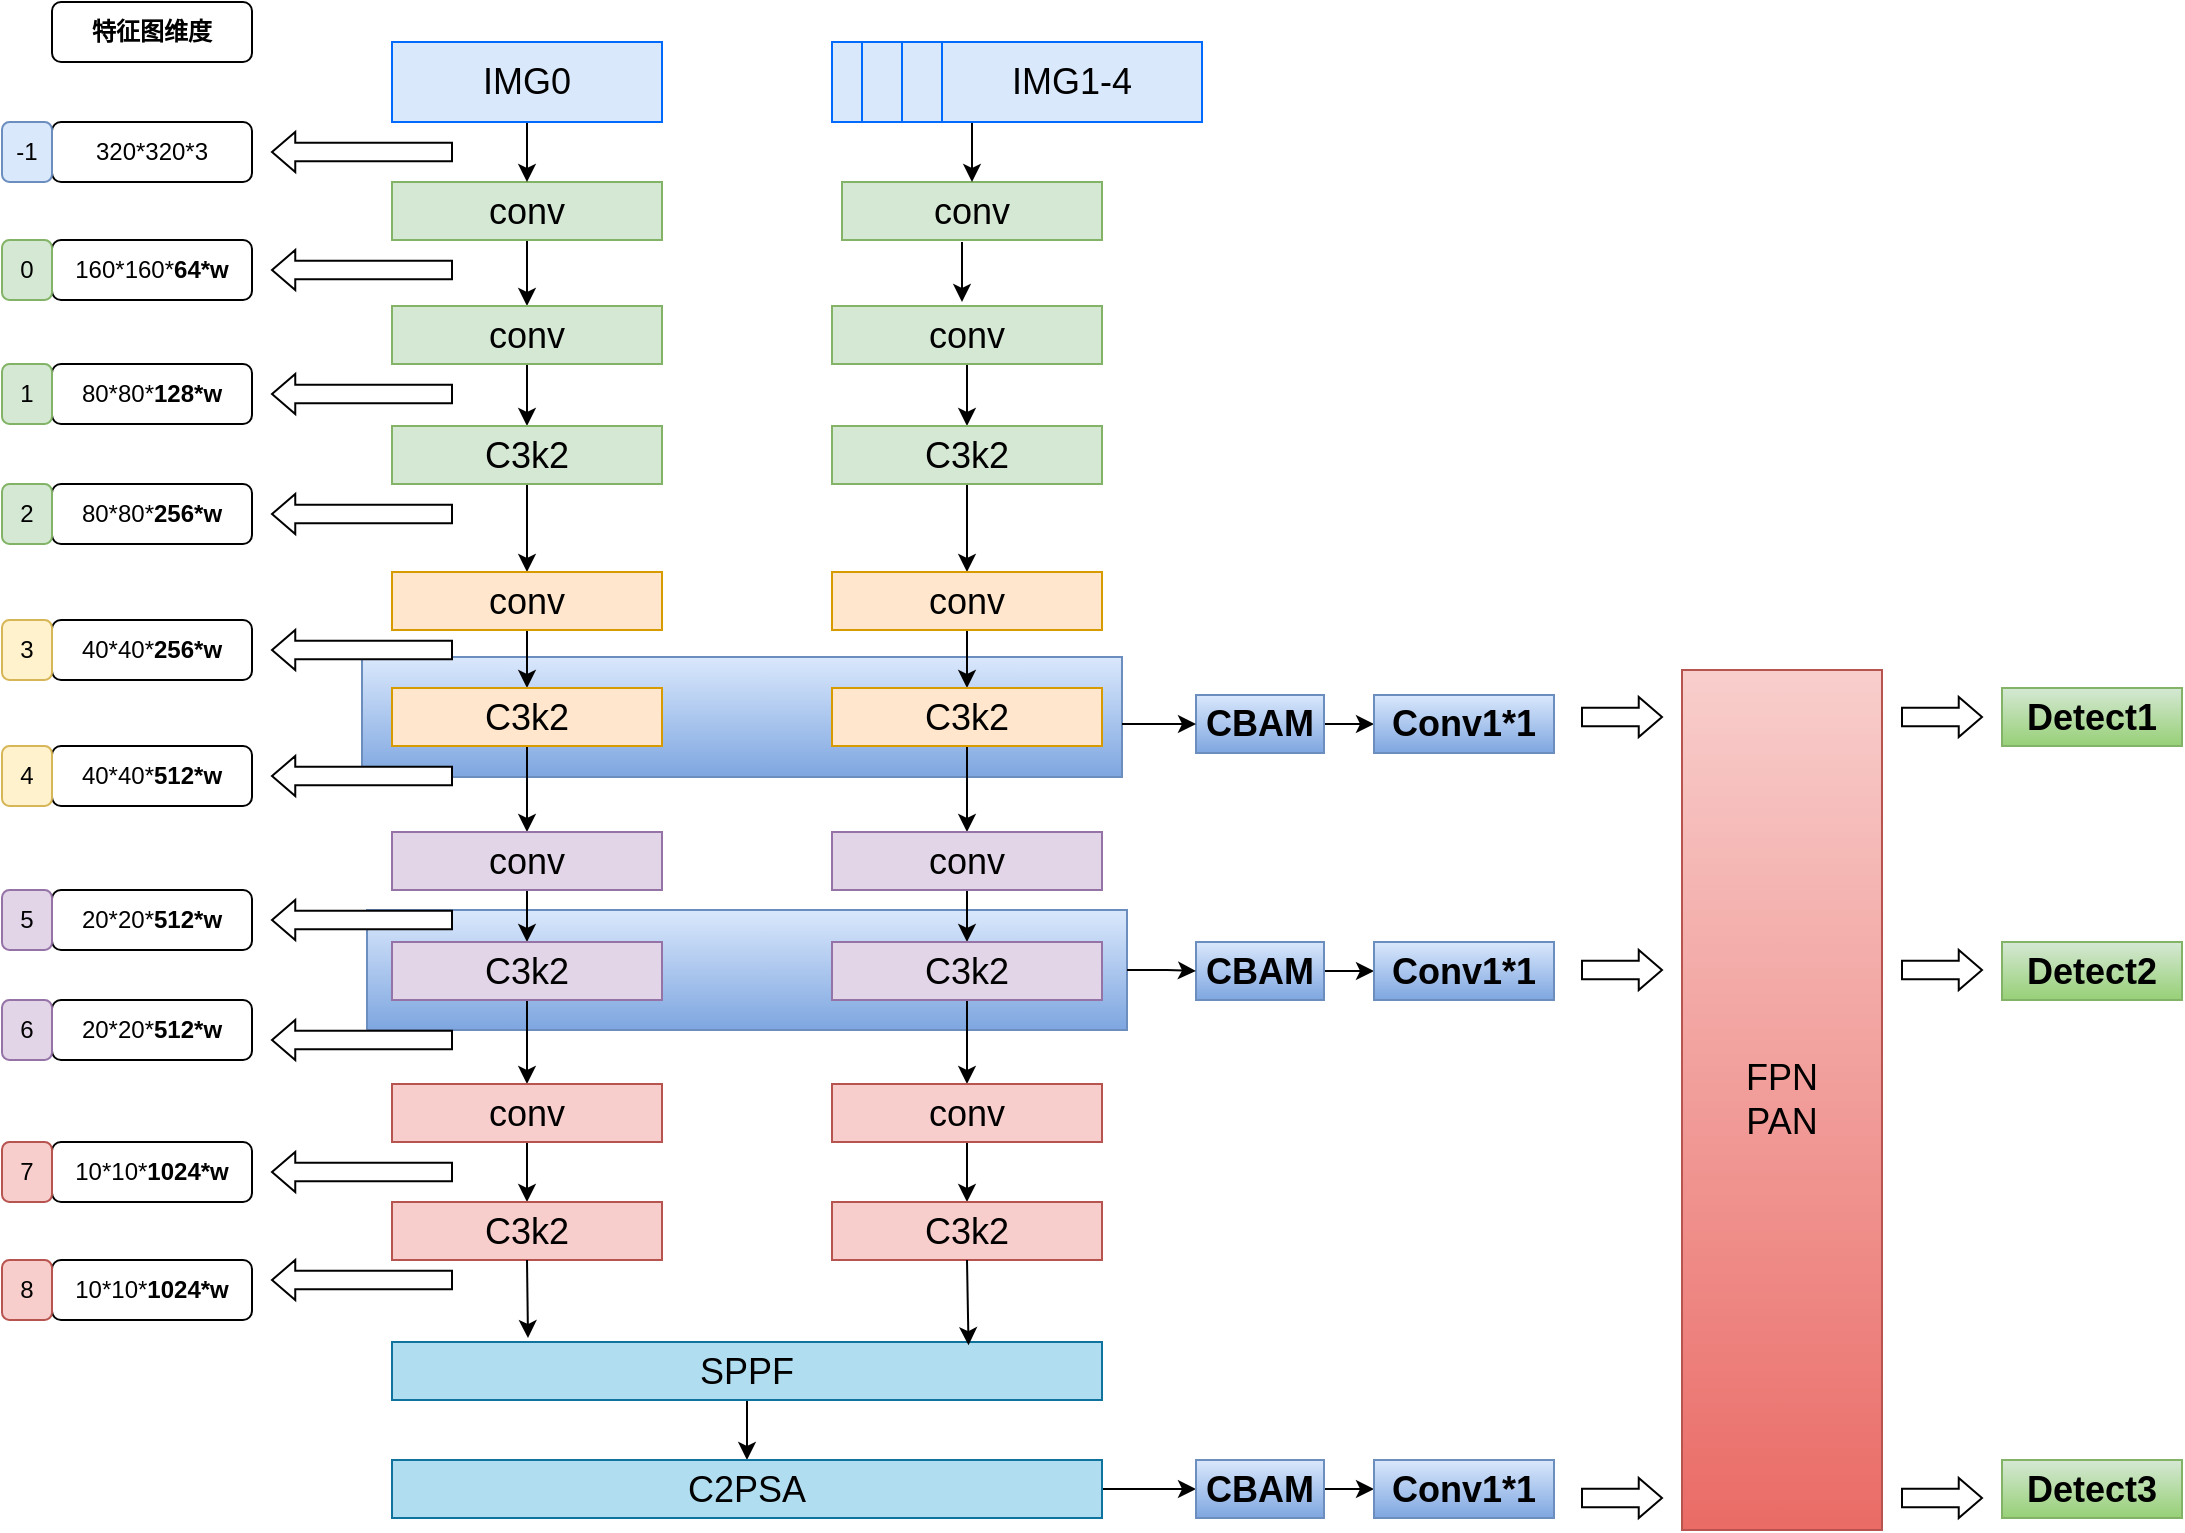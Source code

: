 <mxfile version="25.0.1">
  <diagram name="第 1 页" id="co1sVjLvaVFlTayvYkxK">
    <mxGraphModel dx="2078" dy="776" grid="1" gridSize="10" guides="1" tooltips="1" connect="1" arrows="1" fold="1" page="1" pageScale="1" pageWidth="827" pageHeight="1169" math="0" shadow="0">
      <root>
        <mxCell id="0" />
        <mxCell id="1" parent="0" />
        <mxCell id="cof17oEfHbWbzMbUf5Hx-171" value="" style="rounded=0;whiteSpace=wrap;html=1;fillColor=#dae8fc;strokeColor=#6c8ebf;gradientColor=#7ea6e0;" vertex="1" parent="1">
          <mxGeometry x="-537.5" y="474" width="380" height="60" as="geometry" />
        </mxCell>
        <mxCell id="cof17oEfHbWbzMbUf5Hx-169" value="" style="rounded=0;whiteSpace=wrap;html=1;fillColor=#dae8fc;strokeColor=#6c8ebf;gradientColor=#7ea6e0;" vertex="1" parent="1">
          <mxGeometry x="-540" y="347.5" width="380" height="60" as="geometry" />
        </mxCell>
        <mxCell id="iYeGkho-jEU4NErbivQ8-54" style="edgeStyle=orthogonalEdgeStyle;rounded=0;orthogonalLoop=1;jettySize=auto;html=1;exitX=0.5;exitY=1;exitDx=0;exitDy=0;" parent="1" source="iYeGkho-jEU4NErbivQ8-1" target="iYeGkho-jEU4NErbivQ8-2" edge="1">
          <mxGeometry relative="1" as="geometry" />
        </mxCell>
        <mxCell id="iYeGkho-jEU4NErbivQ8-1" value="&lt;font style=&quot;font-size: 18px;&quot;&gt;conv&lt;/font&gt;" style="rounded=0;whiteSpace=wrap;html=1;fillColor=#d5e8d4;strokeColor=#82b366;" parent="1" vertex="1">
          <mxGeometry x="-525" y="110" width="135" height="29" as="geometry" />
        </mxCell>
        <mxCell id="iYeGkho-jEU4NErbivQ8-55" style="edgeStyle=orthogonalEdgeStyle;rounded=0;orthogonalLoop=1;jettySize=auto;html=1;exitX=0.5;exitY=1;exitDx=0;exitDy=0;entryX=0.5;entryY=0;entryDx=0;entryDy=0;" parent="1" source="iYeGkho-jEU4NErbivQ8-2" target="iYeGkho-jEU4NErbivQ8-3" edge="1">
          <mxGeometry relative="1" as="geometry" />
        </mxCell>
        <mxCell id="iYeGkho-jEU4NErbivQ8-2" value="&lt;font style=&quot;font-size: 18px;&quot;&gt;conv&lt;/font&gt;" style="rounded=0;whiteSpace=wrap;html=1;fillColor=#d5e8d4;strokeColor=#82b366;" parent="1" vertex="1">
          <mxGeometry x="-525" y="172" width="135" height="29" as="geometry" />
        </mxCell>
        <mxCell id="cof17oEfHbWbzMbUf5Hx-151" value="" style="edgeStyle=orthogonalEdgeStyle;rounded=0;orthogonalLoop=1;jettySize=auto;html=1;" edge="1" parent="1" source="iYeGkho-jEU4NErbivQ8-3" target="iYeGkho-jEU4NErbivQ8-20">
          <mxGeometry relative="1" as="geometry" />
        </mxCell>
        <mxCell id="iYeGkho-jEU4NErbivQ8-3" value="&lt;span style=&quot;font-size: 18px;&quot;&gt;C3k2&lt;/span&gt;" style="rounded=0;whiteSpace=wrap;html=1;fillColor=#d5e8d4;strokeColor=#82b366;" parent="1" vertex="1">
          <mxGeometry x="-525" y="232" width="135" height="29" as="geometry" />
        </mxCell>
        <mxCell id="iYeGkho-jEU4NErbivQ8-7" value="&lt;font style=&quot;font-size: 18px;&quot;&gt;conv&lt;/font&gt;" style="rounded=0;whiteSpace=wrap;html=1;fillColor=#d5e8d4;strokeColor=#82b366;" parent="1" vertex="1">
          <mxGeometry x="-300" y="110" width="130" height="29" as="geometry" />
        </mxCell>
        <mxCell id="cof17oEfHbWbzMbUf5Hx-167" value="" style="edgeStyle=orthogonalEdgeStyle;rounded=0;orthogonalLoop=1;jettySize=auto;html=1;" edge="1" parent="1" source="iYeGkho-jEU4NErbivQ8-8" target="iYeGkho-jEU4NErbivQ8-9">
          <mxGeometry relative="1" as="geometry" />
        </mxCell>
        <mxCell id="iYeGkho-jEU4NErbivQ8-8" value="&lt;font style=&quot;font-size: 18px;&quot;&gt;conv&lt;/font&gt;" style="rounded=0;whiteSpace=wrap;html=1;fillColor=#d5e8d4;strokeColor=#82b366;" parent="1" vertex="1">
          <mxGeometry x="-305" y="172" width="135" height="29" as="geometry" />
        </mxCell>
        <mxCell id="cof17oEfHbWbzMbUf5Hx-166" value="" style="edgeStyle=orthogonalEdgeStyle;rounded=0;orthogonalLoop=1;jettySize=auto;html=1;entryX=0.5;entryY=0;entryDx=0;entryDy=0;" edge="1" parent="1" source="iYeGkho-jEU4NErbivQ8-9" target="cof17oEfHbWbzMbUf5Hx-153">
          <mxGeometry relative="1" as="geometry" />
        </mxCell>
        <mxCell id="iYeGkho-jEU4NErbivQ8-9" value="&lt;span style=&quot;font-size: 18px;&quot;&gt;C3k2&lt;/span&gt;" style="rounded=0;whiteSpace=wrap;html=1;fillColor=#d5e8d4;strokeColor=#82b366;" parent="1" vertex="1">
          <mxGeometry x="-305" y="232" width="135" height="29" as="geometry" />
        </mxCell>
        <mxCell id="iYeGkho-jEU4NErbivQ8-53" style="edgeStyle=orthogonalEdgeStyle;rounded=0;orthogonalLoop=1;jettySize=auto;html=1;" parent="1" edge="1">
          <mxGeometry relative="1" as="geometry">
            <mxPoint x="-240" y="170" as="targetPoint" />
            <mxPoint x="-240" y="140" as="sourcePoint" />
          </mxGeometry>
        </mxCell>
        <mxCell id="iYeGkho-jEU4NErbivQ8-61" style="edgeStyle=orthogonalEdgeStyle;rounded=0;orthogonalLoop=1;jettySize=auto;html=1;exitX=0.5;exitY=1;exitDx=0;exitDy=0;" parent="1" source="iYeGkho-jEU4NErbivQ8-20" target="iYeGkho-jEU4NErbivQ8-21" edge="1">
          <mxGeometry relative="1" as="geometry" />
        </mxCell>
        <mxCell id="iYeGkho-jEU4NErbivQ8-20" value="&lt;font style=&quot;font-size: 18px;&quot;&gt;conv&lt;/font&gt;" style="rounded=0;whiteSpace=wrap;html=1;fillColor=#ffe6cc;strokeColor=#d79b00;" parent="1" vertex="1">
          <mxGeometry x="-525" y="305" width="135" height="29" as="geometry" />
        </mxCell>
        <mxCell id="iYeGkho-jEU4NErbivQ8-62" style="edgeStyle=orthogonalEdgeStyle;rounded=0;orthogonalLoop=1;jettySize=auto;html=1;exitX=0.5;exitY=1;exitDx=0;exitDy=0;" parent="1" source="iYeGkho-jEU4NErbivQ8-21" target="iYeGkho-jEU4NErbivQ8-26" edge="1">
          <mxGeometry relative="1" as="geometry" />
        </mxCell>
        <mxCell id="iYeGkho-jEU4NErbivQ8-21" value="&lt;span style=&quot;font-size: 18px;&quot;&gt;C3k2&lt;/span&gt;" style="rounded=0;whiteSpace=wrap;html=1;fillColor=#ffe6cc;strokeColor=#d79b00;" parent="1" vertex="1">
          <mxGeometry x="-525" y="363" width="135" height="29" as="geometry" />
        </mxCell>
        <mxCell id="iYeGkho-jEU4NErbivQ8-63" style="edgeStyle=orthogonalEdgeStyle;rounded=0;orthogonalLoop=1;jettySize=auto;html=1;exitX=0.5;exitY=1;exitDx=0;exitDy=0;entryX=0.5;entryY=0;entryDx=0;entryDy=0;" parent="1" source="iYeGkho-jEU4NErbivQ8-26" target="iYeGkho-jEU4NErbivQ8-27" edge="1">
          <mxGeometry relative="1" as="geometry" />
        </mxCell>
        <mxCell id="iYeGkho-jEU4NErbivQ8-26" value="&lt;font style=&quot;font-size: 18px;&quot;&gt;conv&lt;/font&gt;" style="rounded=0;whiteSpace=wrap;html=1;fillColor=#e1d5e7;strokeColor=#9673a6;" parent="1" vertex="1">
          <mxGeometry x="-525" y="435" width="135" height="29" as="geometry" />
        </mxCell>
        <mxCell id="iYeGkho-jEU4NErbivQ8-64" style="edgeStyle=orthogonalEdgeStyle;rounded=0;orthogonalLoop=1;jettySize=auto;html=1;exitX=0.5;exitY=1;exitDx=0;exitDy=0;entryX=0.5;entryY=0;entryDx=0;entryDy=0;" parent="1" source="iYeGkho-jEU4NErbivQ8-27" target="iYeGkho-jEU4NErbivQ8-28" edge="1">
          <mxGeometry relative="1" as="geometry" />
        </mxCell>
        <mxCell id="iYeGkho-jEU4NErbivQ8-27" value="&lt;span style=&quot;font-size: 18px;&quot;&gt;C3k2&lt;/span&gt;" style="rounded=0;whiteSpace=wrap;html=1;fillColor=#e1d5e7;strokeColor=#9673a6;" parent="1" vertex="1">
          <mxGeometry x="-525" y="490" width="135" height="29" as="geometry" />
        </mxCell>
        <mxCell id="iYeGkho-jEU4NErbivQ8-65" style="edgeStyle=orthogonalEdgeStyle;rounded=0;orthogonalLoop=1;jettySize=auto;html=1;exitX=0.5;exitY=1;exitDx=0;exitDy=0;entryX=0.5;entryY=0;entryDx=0;entryDy=0;" parent="1" source="iYeGkho-jEU4NErbivQ8-28" target="iYeGkho-jEU4NErbivQ8-29" edge="1">
          <mxGeometry relative="1" as="geometry" />
        </mxCell>
        <mxCell id="iYeGkho-jEU4NErbivQ8-28" value="&lt;font style=&quot;font-size: 18px;&quot;&gt;conv&lt;/font&gt;" style="rounded=0;whiteSpace=wrap;html=1;fillColor=#f8cecc;strokeColor=#b85450;" parent="1" vertex="1">
          <mxGeometry x="-525" y="561" width="135" height="29" as="geometry" />
        </mxCell>
        <mxCell id="iYeGkho-jEU4NErbivQ8-29" value="&lt;span style=&quot;font-size: 18px;&quot;&gt;C3k2&lt;/span&gt;" style="rounded=0;whiteSpace=wrap;html=1;fillColor=#f8cecc;strokeColor=#b85450;" parent="1" vertex="1">
          <mxGeometry x="-525" y="620" width="135" height="29" as="geometry" />
        </mxCell>
        <mxCell id="iYeGkho-jEU4NErbivQ8-48" style="edgeStyle=orthogonalEdgeStyle;rounded=0;orthogonalLoop=1;jettySize=auto;html=1;exitX=0.5;exitY=1;exitDx=0;exitDy=0;" parent="1" source="iYeGkho-jEU4NErbivQ8-34" target="iYeGkho-jEU4NErbivQ8-1" edge="1">
          <mxGeometry relative="1" as="geometry" />
        </mxCell>
        <mxCell id="iYeGkho-jEU4NErbivQ8-34" value="&lt;span style=&quot;font-size: 18px;&quot;&gt;IMG0&lt;/span&gt;" style="rounded=0;whiteSpace=wrap;html=1;fillColor=#dae8fc;strokeColor=#006aff;" parent="1" vertex="1">
          <mxGeometry x="-525" y="40" width="135" height="40" as="geometry" />
        </mxCell>
        <mxCell id="iYeGkho-jEU4NErbivQ8-36" value="&lt;font style=&quot;font-size: 18px;&quot;&gt;IMG1-4&lt;/font&gt;" style="rounded=0;whiteSpace=wrap;html=1;fillColor=#dae8fc;strokeColor=#006aff;" parent="1" vertex="1">
          <mxGeometry x="-305" y="40" width="130" height="40" as="geometry" />
        </mxCell>
        <mxCell id="iYeGkho-jEU4NErbivQ8-50" style="edgeStyle=orthogonalEdgeStyle;rounded=0;orthogonalLoop=1;jettySize=auto;html=1;entryX=0.5;entryY=0;entryDx=0;entryDy=0;" parent="1" target="iYeGkho-jEU4NErbivQ8-7" edge="1">
          <mxGeometry relative="1" as="geometry">
            <mxPoint x="-235" y="80" as="sourcePoint" />
            <mxPoint x="-210" y="110" as="targetPoint" />
          </mxGeometry>
        </mxCell>
        <mxCell id="iYeGkho-jEU4NErbivQ8-66" value="320*320*3" style="rounded=1;whiteSpace=wrap;html=1;" parent="1" vertex="1">
          <mxGeometry x="-695" y="80" width="100" height="30" as="geometry" />
        </mxCell>
        <mxCell id="iYeGkho-jEU4NErbivQ8-67" value="&lt;b&gt;特征图维度&lt;/b&gt;" style="rounded=1;whiteSpace=wrap;html=1;" parent="1" vertex="1">
          <mxGeometry x="-695" y="20" width="100" height="30" as="geometry" />
        </mxCell>
        <mxCell id="iYeGkho-jEU4NErbivQ8-68" value="160*160*&lt;b&gt;64*w&lt;/b&gt;" style="rounded=1;whiteSpace=wrap;html=1;" parent="1" vertex="1">
          <mxGeometry x="-695" y="139" width="100" height="30" as="geometry" />
        </mxCell>
        <mxCell id="iYeGkho-jEU4NErbivQ8-69" value="80*80*&lt;b&gt;128*w&lt;/b&gt;" style="rounded=1;whiteSpace=wrap;html=1;" parent="1" vertex="1">
          <mxGeometry x="-695" y="201" width="100" height="30" as="geometry" />
        </mxCell>
        <mxCell id="iYeGkho-jEU4NErbivQ8-70" value="80*80*&lt;b&gt;256*w&lt;/b&gt;" style="rounded=1;whiteSpace=wrap;html=1;" parent="1" vertex="1">
          <mxGeometry x="-695" y="261" width="100" height="30" as="geometry" />
        </mxCell>
        <mxCell id="iYeGkho-jEU4NErbivQ8-71" value="40*40*&lt;b&gt;256*w&lt;/b&gt;" style="rounded=1;whiteSpace=wrap;html=1;" parent="1" vertex="1">
          <mxGeometry x="-695" y="329" width="100" height="30" as="geometry" />
        </mxCell>
        <mxCell id="iYeGkho-jEU4NErbivQ8-72" value="20*20*&lt;b&gt;512*w&lt;/b&gt;" style="rounded=1;whiteSpace=wrap;html=1;" parent="1" vertex="1">
          <mxGeometry x="-695" y="464" width="100" height="30" as="geometry" />
        </mxCell>
        <mxCell id="iYeGkho-jEU4NErbivQ8-73" value="10*10*&lt;b&gt;1024*w&lt;/b&gt;" style="rounded=1;whiteSpace=wrap;html=1;" parent="1" vertex="1">
          <mxGeometry x="-695" y="590" width="100" height="30" as="geometry" />
        </mxCell>
        <mxCell id="iYeGkho-jEU4NErbivQ8-74" value="40*40*&lt;b&gt;512*w&lt;/b&gt;" style="rounded=1;whiteSpace=wrap;html=1;" parent="1" vertex="1">
          <mxGeometry x="-695" y="392" width="100" height="30" as="geometry" />
        </mxCell>
        <mxCell id="iYeGkho-jEU4NErbivQ8-75" value="20*20*&lt;b&gt;512*w&lt;/b&gt;" style="rounded=1;whiteSpace=wrap;html=1;" parent="1" vertex="1">
          <mxGeometry x="-695" y="519" width="100" height="30" as="geometry" />
        </mxCell>
        <mxCell id="iYeGkho-jEU4NErbivQ8-76" value="10*10*&lt;b&gt;1024*w&lt;/b&gt;" style="rounded=1;whiteSpace=wrap;html=1;" parent="1" vertex="1">
          <mxGeometry x="-695" y="649" width="100" height="30" as="geometry" />
        </mxCell>
        <mxCell id="iYeGkho-jEU4NErbivQ8-82" value="" style="html=1;shadow=0;dashed=0;align=center;verticalAlign=middle;shape=mxgraph.arrows2.arrow;dy=0.54;dx=11.63;notch=0;rotation=-180;" parent="1" vertex="1">
          <mxGeometry x="-585" y="85" width="90" height="20" as="geometry" />
        </mxCell>
        <mxCell id="iYeGkho-jEU4NErbivQ8-84" value="" style="html=1;shadow=0;dashed=0;align=center;verticalAlign=middle;shape=mxgraph.arrows2.arrow;dy=0.54;dx=11.63;notch=0;rotation=-180;" parent="1" vertex="1">
          <mxGeometry x="-585" y="144" width="90" height="20" as="geometry" />
        </mxCell>
        <mxCell id="iYeGkho-jEU4NErbivQ8-85" value="" style="html=1;shadow=0;dashed=0;align=center;verticalAlign=middle;shape=mxgraph.arrows2.arrow;dy=0.54;dx=11.63;notch=0;rotation=-180;" parent="1" vertex="1">
          <mxGeometry x="-585" y="206" width="90" height="20" as="geometry" />
        </mxCell>
        <mxCell id="iYeGkho-jEU4NErbivQ8-86" value="" style="html=1;shadow=0;dashed=0;align=center;verticalAlign=middle;shape=mxgraph.arrows2.arrow;dy=0.54;dx=11.63;notch=0;rotation=-180;" parent="1" vertex="1">
          <mxGeometry x="-585" y="266" width="90" height="20" as="geometry" />
        </mxCell>
        <mxCell id="iYeGkho-jEU4NErbivQ8-88" value="" style="html=1;shadow=0;dashed=0;align=center;verticalAlign=middle;shape=mxgraph.arrows2.arrow;dy=0.54;dx=11.63;notch=0;rotation=-180;" parent="1" vertex="1">
          <mxGeometry x="-585" y="334" width="90" height="20" as="geometry" />
        </mxCell>
        <mxCell id="iYeGkho-jEU4NErbivQ8-89" value="" style="html=1;shadow=0;dashed=0;align=center;verticalAlign=middle;shape=mxgraph.arrows2.arrow;dy=0.54;dx=11.63;notch=0;rotation=-180;" parent="1" vertex="1">
          <mxGeometry x="-585" y="397" width="90" height="20" as="geometry" />
        </mxCell>
        <mxCell id="iYeGkho-jEU4NErbivQ8-90" value="" style="html=1;shadow=0;dashed=0;align=center;verticalAlign=middle;shape=mxgraph.arrows2.arrow;dy=0.54;dx=11.63;notch=0;rotation=-180;" parent="1" vertex="1">
          <mxGeometry x="-585" y="469" width="90" height="20" as="geometry" />
        </mxCell>
        <mxCell id="iYeGkho-jEU4NErbivQ8-91" value="" style="html=1;shadow=0;dashed=0;align=center;verticalAlign=middle;shape=mxgraph.arrows2.arrow;dy=0.54;dx=11.63;notch=0;rotation=-180;" parent="1" vertex="1">
          <mxGeometry x="-585" y="529" width="90" height="20" as="geometry" />
        </mxCell>
        <mxCell id="iYeGkho-jEU4NErbivQ8-92" value="" style="html=1;shadow=0;dashed=0;align=center;verticalAlign=middle;shape=mxgraph.arrows2.arrow;dy=0.54;dx=11.63;notch=0;rotation=-180;" parent="1" vertex="1">
          <mxGeometry x="-585" y="595" width="90" height="20" as="geometry" />
        </mxCell>
        <mxCell id="iYeGkho-jEU4NErbivQ8-95" value="" style="html=1;shadow=0;dashed=0;align=center;verticalAlign=middle;shape=mxgraph.arrows2.arrow;dy=0.54;dx=11.63;notch=0;rotation=-180;" parent="1" vertex="1">
          <mxGeometry x="-585" y="649" width="90" height="20" as="geometry" />
        </mxCell>
        <mxCell id="iYeGkho-jEU4NErbivQ8-97" value="-1" style="rounded=1;whiteSpace=wrap;html=1;fillColor=#dae8fc;strokeColor=#6c8ebf;" parent="1" vertex="1">
          <mxGeometry x="-720" y="80" width="25" height="30" as="geometry" />
        </mxCell>
        <mxCell id="iYeGkho-jEU4NErbivQ8-98" value="0" style="rounded=1;whiteSpace=wrap;html=1;fillColor=#d5e8d4;strokeColor=#82b366;" parent="1" vertex="1">
          <mxGeometry x="-720" y="139" width="25" height="30" as="geometry" />
        </mxCell>
        <mxCell id="iYeGkho-jEU4NErbivQ8-99" value="1" style="rounded=1;whiteSpace=wrap;html=1;fillColor=#d5e8d4;strokeColor=#82b366;" parent="1" vertex="1">
          <mxGeometry x="-720" y="201" width="25" height="30" as="geometry" />
        </mxCell>
        <mxCell id="iYeGkho-jEU4NErbivQ8-100" value="2" style="rounded=1;whiteSpace=wrap;html=1;fillColor=#d5e8d4;strokeColor=#82b366;" parent="1" vertex="1">
          <mxGeometry x="-720" y="261" width="25" height="30" as="geometry" />
        </mxCell>
        <mxCell id="iYeGkho-jEU4NErbivQ8-101" value="3" style="rounded=1;whiteSpace=wrap;html=1;fillColor=#fff2cc;strokeColor=#d6b656;" parent="1" vertex="1">
          <mxGeometry x="-720" y="329" width="25" height="30" as="geometry" />
        </mxCell>
        <mxCell id="iYeGkho-jEU4NErbivQ8-102" value="5" style="rounded=1;whiteSpace=wrap;html=1;fillColor=#e1d5e7;strokeColor=#9673a6;" parent="1" vertex="1">
          <mxGeometry x="-720" y="464" width="25" height="30" as="geometry" />
        </mxCell>
        <mxCell id="iYeGkho-jEU4NErbivQ8-103" value="7" style="rounded=1;whiteSpace=wrap;html=1;fillColor=#f8cecc;strokeColor=#b85450;" parent="1" vertex="1">
          <mxGeometry x="-720" y="590" width="25" height="30" as="geometry" />
        </mxCell>
        <mxCell id="iYeGkho-jEU4NErbivQ8-104" value="4" style="rounded=1;whiteSpace=wrap;html=1;fillColor=#fff2cc;strokeColor=#d6b656;" parent="1" vertex="1">
          <mxGeometry x="-720" y="392" width="25" height="30" as="geometry" />
        </mxCell>
        <mxCell id="iYeGkho-jEU4NErbivQ8-105" value="6" style="rounded=1;whiteSpace=wrap;html=1;fillColor=#e1d5e7;strokeColor=#9673a6;" parent="1" vertex="1">
          <mxGeometry x="-720" y="519" width="25" height="30" as="geometry" />
        </mxCell>
        <mxCell id="iYeGkho-jEU4NErbivQ8-106" value="8" style="rounded=1;whiteSpace=wrap;html=1;fillColor=#f8cecc;strokeColor=#b85450;" parent="1" vertex="1">
          <mxGeometry x="-720" y="649" width="25" height="30" as="geometry" />
        </mxCell>
        <mxCell id="8jeiM1QNUEn01Olc04a_-2" style="edgeStyle=orthogonalEdgeStyle;rounded=0;orthogonalLoop=1;jettySize=auto;html=1;exitX=0.5;exitY=1;exitDx=0;exitDy=0;entryX=0.5;entryY=0;entryDx=0;entryDy=0;" parent="1" source="8jeiM1QNUEn01Olc04a_-3" target="8jeiM1QNUEn01Olc04a_-5" edge="1">
          <mxGeometry relative="1" as="geometry" />
        </mxCell>
        <mxCell id="8jeiM1QNUEn01Olc04a_-3" value="&lt;font style=&quot;font-size: 18px;&quot;&gt;SPPF&lt;/font&gt;" style="rounded=0;whiteSpace=wrap;html=1;fillColor=#b1ddf0;strokeColor=#10739e;" parent="1" vertex="1">
          <mxGeometry x="-525" y="690" width="355" height="29" as="geometry" />
        </mxCell>
        <mxCell id="8jeiM1QNUEn01Olc04a_-11" value="" style="edgeStyle=orthogonalEdgeStyle;rounded=0;orthogonalLoop=1;jettySize=auto;html=1;" parent="1" source="8jeiM1QNUEn01Olc04a_-5" edge="1">
          <mxGeometry relative="1" as="geometry">
            <mxPoint x="-123" y="763.5" as="targetPoint" />
          </mxGeometry>
        </mxCell>
        <mxCell id="8jeiM1QNUEn01Olc04a_-5" value="&lt;span style=&quot;font-size: 18px;&quot;&gt;C2PSA&lt;/span&gt;" style="rounded=0;whiteSpace=wrap;html=1;fillColor=#b1ddf0;strokeColor=#10739e;" parent="1" vertex="1">
          <mxGeometry x="-525" y="749" width="355" height="29" as="geometry" />
        </mxCell>
        <mxCell id="raPgiACDHEC8WY0gf385-8" value="" style="edgeStyle=orthogonalEdgeStyle;rounded=0;orthogonalLoop=1;jettySize=auto;html=1;" parent="1" source="8jeiM1QNUEn01Olc04a_-6" target="raPgiACDHEC8WY0gf385-1" edge="1">
          <mxGeometry relative="1" as="geometry" />
        </mxCell>
        <mxCell id="8jeiM1QNUEn01Olc04a_-6" value="&lt;span style=&quot;font-size: 18px;&quot;&gt;&lt;b&gt;CBAM&lt;/b&gt;&lt;/span&gt;" style="rounded=0;whiteSpace=wrap;html=1;fillColor=#dae8fc;strokeColor=#6c8ebf;gradientColor=#7ea6e0;" parent="1" vertex="1">
          <mxGeometry x="-123" y="366.5" width="64" height="29" as="geometry" />
        </mxCell>
        <mxCell id="raPgiACDHEC8WY0gf385-9" value="" style="edgeStyle=orthogonalEdgeStyle;rounded=0;orthogonalLoop=1;jettySize=auto;html=1;" parent="1" source="8jeiM1QNUEn01Olc04a_-7" target="raPgiACDHEC8WY0gf385-6" edge="1">
          <mxGeometry relative="1" as="geometry" />
        </mxCell>
        <mxCell id="8jeiM1QNUEn01Olc04a_-7" value="&lt;span style=&quot;font-size: 18px;&quot;&gt;&lt;b&gt;CBAM&lt;/b&gt;&lt;/span&gt;" style="rounded=0;whiteSpace=wrap;html=1;fillColor=#dae8fc;strokeColor=#6c8ebf;gradientColor=#7ea6e0;" parent="1" vertex="1">
          <mxGeometry x="-123" y="490" width="64" height="29" as="geometry" />
        </mxCell>
        <mxCell id="raPgiACDHEC8WY0gf385-1" value="&lt;span style=&quot;font-size: 18px;&quot;&gt;&lt;b&gt;Conv1*1&lt;/b&gt;&lt;/span&gt;" style="rounded=0;whiteSpace=wrap;html=1;fillColor=#dae8fc;strokeColor=#6c8ebf;gradientColor=#7ea6e0;" parent="1" vertex="1">
          <mxGeometry x="-34" y="366.5" width="90" height="29" as="geometry" />
        </mxCell>
        <mxCell id="raPgiACDHEC8WY0gf385-10" value="" style="edgeStyle=orthogonalEdgeStyle;rounded=0;orthogonalLoop=1;jettySize=auto;html=1;" parent="1" source="raPgiACDHEC8WY0gf385-4" target="raPgiACDHEC8WY0gf385-7" edge="1">
          <mxGeometry relative="1" as="geometry" />
        </mxCell>
        <mxCell id="raPgiACDHEC8WY0gf385-4" value="&lt;span style=&quot;font-size: 18px;&quot;&gt;&lt;b&gt;CBAM&lt;/b&gt;&lt;/span&gt;" style="rounded=0;whiteSpace=wrap;html=1;fillColor=#dae8fc;strokeColor=#6c8ebf;gradientColor=#7ea6e0;" parent="1" vertex="1">
          <mxGeometry x="-123" y="749" width="64" height="29" as="geometry" />
        </mxCell>
        <mxCell id="raPgiACDHEC8WY0gf385-6" value="&lt;span style=&quot;font-size: 18px;&quot;&gt;&lt;b&gt;Conv1*1&lt;/b&gt;&lt;/span&gt;" style="rounded=0;whiteSpace=wrap;html=1;fillColor=#dae8fc;strokeColor=#6c8ebf;gradientColor=#7ea6e0;" parent="1" vertex="1">
          <mxGeometry x="-34" y="490" width="90" height="29" as="geometry" />
        </mxCell>
        <mxCell id="raPgiACDHEC8WY0gf385-7" value="&lt;span style=&quot;font-size: 18px;&quot;&gt;&lt;b&gt;Conv1*1&lt;/b&gt;&lt;/span&gt;" style="rounded=0;whiteSpace=wrap;html=1;fillColor=#dae8fc;strokeColor=#6c8ebf;gradientColor=#7ea6e0;" parent="1" vertex="1">
          <mxGeometry x="-34" y="749" width="90" height="29" as="geometry" />
        </mxCell>
        <mxCell id="raPgiACDHEC8WY0gf385-12" value="&lt;span style=&quot;font-size: 18px;&quot;&gt;FPN&lt;/span&gt;&lt;div&gt;&lt;span style=&quot;font-size: 18px;&quot;&gt;PAN&lt;/span&gt;&lt;/div&gt;" style="rounded=0;whiteSpace=wrap;html=1;fillColor=#f8cecc;strokeColor=#b85450;gradientColor=#ea6b66;" parent="1" vertex="1">
          <mxGeometry x="120" y="354" width="100" height="430" as="geometry" />
        </mxCell>
        <mxCell id="raPgiACDHEC8WY0gf385-14" value="" style="html=1;shadow=0;dashed=0;align=center;verticalAlign=middle;shape=mxgraph.arrows2.arrow;dy=0.54;dx=11.63;notch=0;rotation=0;" parent="1" vertex="1">
          <mxGeometry x="70" y="367.5" width="40" height="20" as="geometry" />
        </mxCell>
        <mxCell id="raPgiACDHEC8WY0gf385-15" value="" style="html=1;shadow=0;dashed=0;align=center;verticalAlign=middle;shape=mxgraph.arrows2.arrow;dy=0.54;dx=11.63;notch=0;rotation=0;" parent="1" vertex="1">
          <mxGeometry x="70" y="494" width="40" height="20" as="geometry" />
        </mxCell>
        <mxCell id="raPgiACDHEC8WY0gf385-16" value="" style="html=1;shadow=0;dashed=0;align=center;verticalAlign=middle;shape=mxgraph.arrows2.arrow;dy=0.54;dx=11.63;notch=0;rotation=0;" parent="1" vertex="1">
          <mxGeometry x="70" y="758" width="40" height="20" as="geometry" />
        </mxCell>
        <mxCell id="raPgiACDHEC8WY0gf385-17" value="" style="html=1;shadow=0;dashed=0;align=center;verticalAlign=middle;shape=mxgraph.arrows2.arrow;dy=0.54;dx=11.63;notch=0;rotation=0;" parent="1" vertex="1">
          <mxGeometry x="230" y="367.5" width="40" height="20" as="geometry" />
        </mxCell>
        <mxCell id="raPgiACDHEC8WY0gf385-18" value="" style="html=1;shadow=0;dashed=0;align=center;verticalAlign=middle;shape=mxgraph.arrows2.arrow;dy=0.54;dx=11.63;notch=0;rotation=0;" parent="1" vertex="1">
          <mxGeometry x="230" y="494" width="40" height="20" as="geometry" />
        </mxCell>
        <mxCell id="raPgiACDHEC8WY0gf385-19" value="" style="html=1;shadow=0;dashed=0;align=center;verticalAlign=middle;shape=mxgraph.arrows2.arrow;dy=0.54;dx=11.63;notch=0;rotation=0;" parent="1" vertex="1">
          <mxGeometry x="230" y="758" width="40" height="20" as="geometry" />
        </mxCell>
        <mxCell id="raPgiACDHEC8WY0gf385-20" value="&lt;span style=&quot;font-size: 18px;&quot;&gt;&lt;b&gt;Detect1&lt;/b&gt;&lt;/span&gt;" style="rounded=0;whiteSpace=wrap;html=1;fillColor=#d5e8d4;strokeColor=#82b366;gradientColor=#97d077;" parent="1" vertex="1">
          <mxGeometry x="280" y="363" width="90" height="29" as="geometry" />
        </mxCell>
        <mxCell id="raPgiACDHEC8WY0gf385-21" value="&lt;span style=&quot;font-size: 18px;&quot;&gt;&lt;b&gt;Detect2&lt;/b&gt;&lt;/span&gt;" style="rounded=0;whiteSpace=wrap;html=1;fillColor=#d5e8d4;strokeColor=#82b366;gradientColor=#97d077;" parent="1" vertex="1">
          <mxGeometry x="280" y="490" width="90" height="29" as="geometry" />
        </mxCell>
        <mxCell id="raPgiACDHEC8WY0gf385-22" value="&lt;span style=&quot;font-size: 18px;&quot;&gt;&lt;b&gt;Detect3&lt;/b&gt;&lt;/span&gt;" style="rounded=0;whiteSpace=wrap;html=1;fillColor=#d5e8d4;strokeColor=#82b366;gradientColor=#97d077;" parent="1" vertex="1">
          <mxGeometry x="280" y="749" width="90" height="29" as="geometry" />
        </mxCell>
        <mxCell id="cof17oEfHbWbzMbUf5Hx-149" value="" style="endArrow=classic;html=1;rounded=0;exitX=0.5;exitY=1;exitDx=0;exitDy=0;" edge="1" parent="1" source="iYeGkho-jEU4NErbivQ8-29">
          <mxGeometry width="50" height="50" relative="1" as="geometry">
            <mxPoint x="-570" y="840" as="sourcePoint" />
            <mxPoint x="-457" y="688" as="targetPoint" />
          </mxGeometry>
        </mxCell>
        <mxCell id="cof17oEfHbWbzMbUf5Hx-152" style="edgeStyle=orthogonalEdgeStyle;rounded=0;orthogonalLoop=1;jettySize=auto;html=1;exitX=0.5;exitY=1;exitDx=0;exitDy=0;" edge="1" parent="1" source="cof17oEfHbWbzMbUf5Hx-153" target="cof17oEfHbWbzMbUf5Hx-155">
          <mxGeometry relative="1" as="geometry" />
        </mxCell>
        <mxCell id="cof17oEfHbWbzMbUf5Hx-153" value="&lt;font style=&quot;font-size: 18px;&quot;&gt;conv&lt;/font&gt;" style="rounded=0;whiteSpace=wrap;html=1;fillColor=#ffe6cc;strokeColor=#d79b00;" vertex="1" parent="1">
          <mxGeometry x="-305" y="305" width="135" height="29" as="geometry" />
        </mxCell>
        <mxCell id="cof17oEfHbWbzMbUf5Hx-154" style="edgeStyle=orthogonalEdgeStyle;rounded=0;orthogonalLoop=1;jettySize=auto;html=1;exitX=0.5;exitY=1;exitDx=0;exitDy=0;" edge="1" parent="1" source="cof17oEfHbWbzMbUf5Hx-155" target="cof17oEfHbWbzMbUf5Hx-157">
          <mxGeometry relative="1" as="geometry" />
        </mxCell>
        <mxCell id="cof17oEfHbWbzMbUf5Hx-163" value="" style="edgeStyle=orthogonalEdgeStyle;rounded=0;orthogonalLoop=1;jettySize=auto;html=1;exitX=1;exitY=0.558;exitDx=0;exitDy=0;exitPerimeter=0;" edge="1" parent="1" source="cof17oEfHbWbzMbUf5Hx-169" target="8jeiM1QNUEn01Olc04a_-6">
          <mxGeometry relative="1" as="geometry" />
        </mxCell>
        <mxCell id="cof17oEfHbWbzMbUf5Hx-155" value="&lt;span style=&quot;font-size: 18px;&quot;&gt;C3k2&lt;/span&gt;" style="rounded=0;whiteSpace=wrap;html=1;fillColor=#ffe6cc;strokeColor=#d79b00;" vertex="1" parent="1">
          <mxGeometry x="-305" y="363" width="135" height="29" as="geometry" />
        </mxCell>
        <mxCell id="cof17oEfHbWbzMbUf5Hx-156" style="edgeStyle=orthogonalEdgeStyle;rounded=0;orthogonalLoop=1;jettySize=auto;html=1;exitX=0.5;exitY=1;exitDx=0;exitDy=0;entryX=0.5;entryY=0;entryDx=0;entryDy=0;" edge="1" parent="1" source="cof17oEfHbWbzMbUf5Hx-157" target="cof17oEfHbWbzMbUf5Hx-159">
          <mxGeometry relative="1" as="geometry" />
        </mxCell>
        <mxCell id="cof17oEfHbWbzMbUf5Hx-157" value="&lt;font style=&quot;font-size: 18px;&quot;&gt;conv&lt;/font&gt;" style="rounded=0;whiteSpace=wrap;html=1;fillColor=#e1d5e7;strokeColor=#9673a6;" vertex="1" parent="1">
          <mxGeometry x="-305" y="435" width="135" height="29" as="geometry" />
        </mxCell>
        <mxCell id="cof17oEfHbWbzMbUf5Hx-158" style="edgeStyle=orthogonalEdgeStyle;rounded=0;orthogonalLoop=1;jettySize=auto;html=1;exitX=0.5;exitY=1;exitDx=0;exitDy=0;entryX=0.5;entryY=0;entryDx=0;entryDy=0;" edge="1" parent="1" source="cof17oEfHbWbzMbUf5Hx-159" target="cof17oEfHbWbzMbUf5Hx-161">
          <mxGeometry relative="1" as="geometry" />
        </mxCell>
        <mxCell id="cof17oEfHbWbzMbUf5Hx-164" value="" style="edgeStyle=orthogonalEdgeStyle;rounded=0;orthogonalLoop=1;jettySize=auto;html=1;exitX=1;exitY=0.5;exitDx=0;exitDy=0;" edge="1" parent="1" source="cof17oEfHbWbzMbUf5Hx-171" target="8jeiM1QNUEn01Olc04a_-7">
          <mxGeometry relative="1" as="geometry">
            <mxPoint x="-150" y="505" as="sourcePoint" />
          </mxGeometry>
        </mxCell>
        <mxCell id="cof17oEfHbWbzMbUf5Hx-159" value="&lt;span style=&quot;font-size: 18px;&quot;&gt;C3k2&lt;/span&gt;" style="rounded=0;whiteSpace=wrap;html=1;fillColor=#e1d5e7;strokeColor=#9673a6;" vertex="1" parent="1">
          <mxGeometry x="-305" y="490" width="135" height="29" as="geometry" />
        </mxCell>
        <mxCell id="cof17oEfHbWbzMbUf5Hx-160" style="edgeStyle=orthogonalEdgeStyle;rounded=0;orthogonalLoop=1;jettySize=auto;html=1;exitX=0.5;exitY=1;exitDx=0;exitDy=0;entryX=0.5;entryY=0;entryDx=0;entryDy=0;" edge="1" parent="1" source="cof17oEfHbWbzMbUf5Hx-161" target="cof17oEfHbWbzMbUf5Hx-162">
          <mxGeometry relative="1" as="geometry" />
        </mxCell>
        <mxCell id="cof17oEfHbWbzMbUf5Hx-161" value="&lt;font style=&quot;font-size: 18px;&quot;&gt;conv&lt;/font&gt;" style="rounded=0;whiteSpace=wrap;html=1;fillColor=#f8cecc;strokeColor=#b85450;" vertex="1" parent="1">
          <mxGeometry x="-305" y="561" width="135" height="29" as="geometry" />
        </mxCell>
        <mxCell id="cof17oEfHbWbzMbUf5Hx-162" value="&lt;span style=&quot;font-size: 18px;&quot;&gt;C3k2&lt;/span&gt;" style="rounded=0;whiteSpace=wrap;html=1;fillColor=#f8cecc;strokeColor=#b85450;" vertex="1" parent="1">
          <mxGeometry x="-305" y="620" width="135" height="29" as="geometry" />
        </mxCell>
        <mxCell id="cof17oEfHbWbzMbUf5Hx-165" value="" style="endArrow=classic;html=1;rounded=0;exitX=0.5;exitY=1;exitDx=0;exitDy=0;entryX=0.812;entryY=0.055;entryDx=0;entryDy=0;entryPerimeter=0;" edge="1" parent="1" source="cof17oEfHbWbzMbUf5Hx-162" target="8jeiM1QNUEn01Olc04a_-3">
          <mxGeometry width="50" height="50" relative="1" as="geometry">
            <mxPoint x="-447" y="659" as="sourcePoint" />
            <mxPoint x="-447" y="698" as="targetPoint" />
          </mxGeometry>
        </mxCell>
        <mxCell id="cof17oEfHbWbzMbUf5Hx-172" value="&lt;font style=&quot;font-size: 18px;&quot;&gt;IMG1-4&lt;/font&gt;" style="rounded=0;whiteSpace=wrap;html=1;fillColor=#dae8fc;strokeColor=#006aff;" vertex="1" parent="1">
          <mxGeometry x="-290" y="40" width="130" height="40" as="geometry" />
        </mxCell>
        <mxCell id="cof17oEfHbWbzMbUf5Hx-173" value="&lt;font style=&quot;font-size: 18px;&quot;&gt;IMG1-4&lt;/font&gt;" style="rounded=0;whiteSpace=wrap;html=1;fillColor=#dae8fc;strokeColor=#006aff;" vertex="1" parent="1">
          <mxGeometry x="-270" y="40" width="130" height="40" as="geometry" />
        </mxCell>
        <mxCell id="cof17oEfHbWbzMbUf5Hx-174" value="&lt;font style=&quot;font-size: 18px;&quot;&gt;IMG1-4&lt;/font&gt;" style="rounded=0;whiteSpace=wrap;html=1;fillColor=#dae8fc;strokeColor=#006aff;" vertex="1" parent="1">
          <mxGeometry x="-250" y="40" width="130" height="40" as="geometry" />
        </mxCell>
      </root>
    </mxGraphModel>
  </diagram>
</mxfile>
